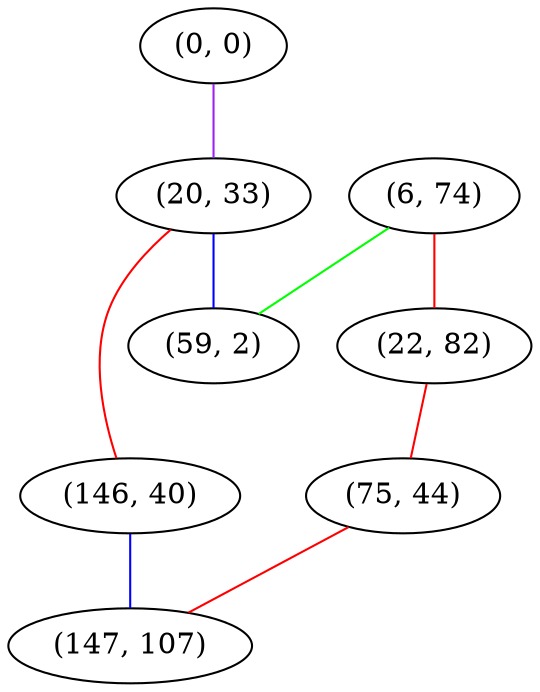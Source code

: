 graph "" {
"(0, 0)";
"(6, 74)";
"(20, 33)";
"(22, 82)";
"(146, 40)";
"(59, 2)";
"(75, 44)";
"(147, 107)";
"(0, 0)" -- "(20, 33)"  [color=purple, key=0, weight=4];
"(6, 74)" -- "(59, 2)"  [color=green, key=0, weight=2];
"(6, 74)" -- "(22, 82)"  [color=red, key=0, weight=1];
"(20, 33)" -- "(146, 40)"  [color=red, key=0, weight=1];
"(20, 33)" -- "(59, 2)"  [color=blue, key=0, weight=3];
"(22, 82)" -- "(75, 44)"  [color=red, key=0, weight=1];
"(146, 40)" -- "(147, 107)"  [color=blue, key=0, weight=3];
"(75, 44)" -- "(147, 107)"  [color=red, key=0, weight=1];
}
